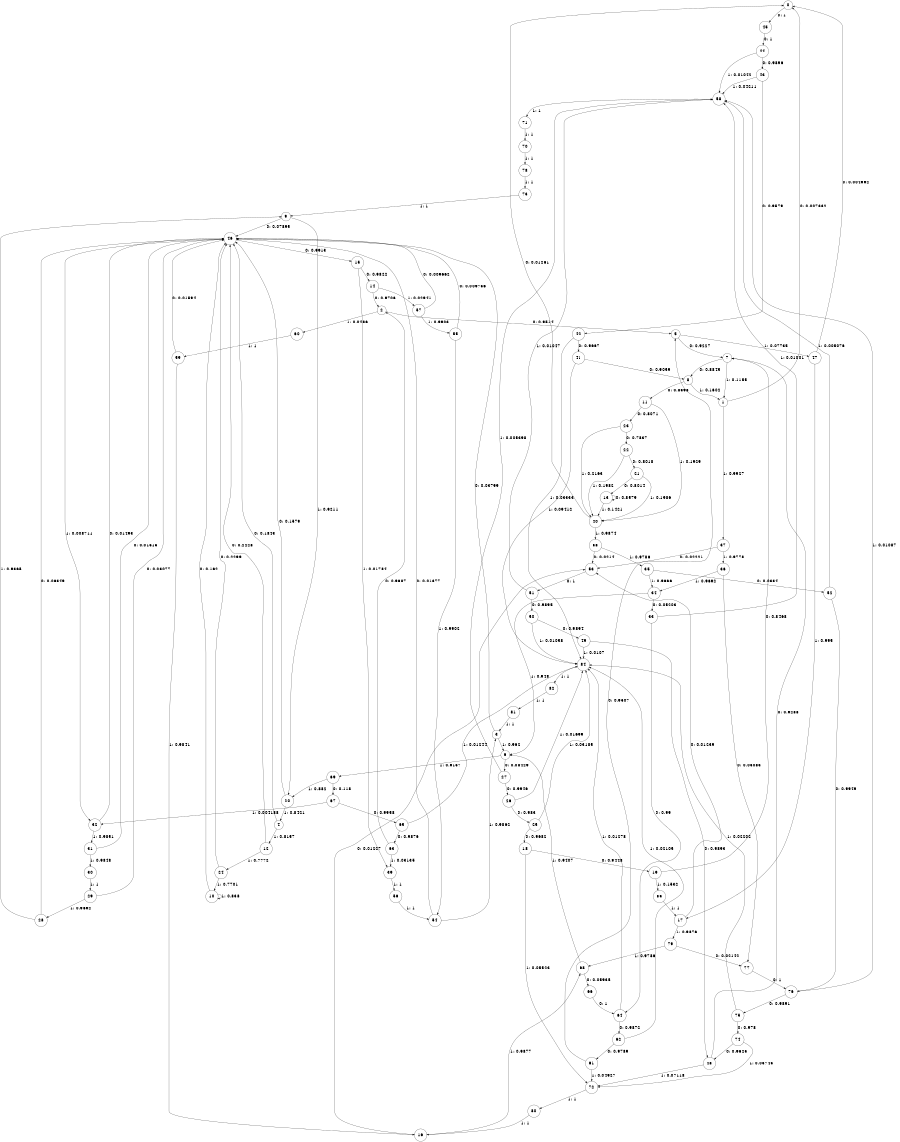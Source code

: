digraph "ch2_both_L13" {
size = "6,8.5";
ratio = "fill";
node [shape = circle];
node [fontsize = 24];
edge [fontsize = 24];
0 -> 45 [label = "0: 1        "];
1 -> 0 [label = "0: 0.007332  "];
1 -> 37 [label = "1: 0.9927   "];
2 -> 5 [label = "0: 0.9514   "];
2 -> 60 [label = "1: 0.0486   "];
3 -> 46 [label = "0: 0.03799  "];
3 -> 6 [label = "1: 0.962    "];
4 -> 46 [label = "0: 0.1843   "];
4 -> 12 [label = "1: 0.8157   "];
5 -> 7 [label = "0: 0.9227   "];
5 -> 47 [label = "1: 0.07735  "];
6 -> 27 [label = "0: 0.08429  "];
6 -> 69 [label = "1: 0.9157   "];
7 -> 8 [label = "0: 0.8845   "];
7 -> 1 [label = "1: 0.1155   "];
8 -> 11 [label = "0: 0.8398   "];
8 -> 1 [label = "1: 0.1602   "];
9 -> 46 [label = "0: 0.07895  "];
9 -> 20 [label = "1: 0.9211   "];
10 -> 46 [label = "0: 0.162    "];
10 -> 10 [label = "1: 0.838    "];
11 -> 23 [label = "0: 0.8071   "];
11 -> 40 [label = "1: 0.1929   "];
12 -> 46 [label = "0: 0.2228   "];
12 -> 24 [label = "1: 0.7772   "];
13 -> 13 [label = "0: 0.8579   "];
13 -> 40 [label = "1: 0.1421   "];
14 -> 2 [label = "0: 0.9706   "];
14 -> 57 [label = "1: 0.02941  "];
15 -> 14 [label = "0: 0.9822   "];
15 -> 39 [label = "1: 0.01784  "];
16 -> 53 [label = "0: 0.01227  "];
16 -> 68 [label = "1: 0.9877   "];
17 -> 53 [label = "0: 0.01239  "];
17 -> 79 [label = "1: 0.9876   "];
18 -> 19 [label = "0: 0.9448   "];
18 -> 72 [label = "1: 0.05523  "];
19 -> 7 [label = "0: 0.8468   "];
19 -> 83 [label = "1: 0.1532   "];
20 -> 46 [label = "0: 0.1579   "];
20 -> 4 [label = "1: 0.8421   "];
21 -> 13 [label = "0: 0.8014   "];
21 -> 40 [label = "1: 0.1986   "];
22 -> 21 [label = "0: 0.8018   "];
22 -> 40 [label = "1: 0.1982   "];
23 -> 22 [label = "0: 0.7837   "];
23 -> 40 [label = "1: 0.2163   "];
24 -> 46 [label = "0: 0.2299   "];
24 -> 10 [label = "1: 0.7701   "];
25 -> 18 [label = "0: 0.9682   "];
25 -> 84 [label = "1: 0.03185  "];
26 -> 25 [label = "0: 0.983    "];
26 -> 84 [label = "1: 0.01699  "];
27 -> 26 [label = "0: 0.9946   "];
27 -> 58 [label = "1: 0.005398  "];
28 -> 46 [label = "0: 0.06349  "];
28 -> 9 [label = "1: 0.9365   "];
29 -> 46 [label = "0: 0.03077  "];
29 -> 28 [label = "1: 0.9692   "];
30 -> 29 [label = "1: 1        "];
31 -> 46 [label = "0: 0.01515  "];
31 -> 30 [label = "1: 0.9848   "];
32 -> 46 [label = "0: 0.01493  "];
32 -> 31 [label = "1: 0.9851   "];
33 -> 64 [label = "0: 0.99     "];
33 -> 58 [label = "1: 0.01001  "];
34 -> 33 [label = "0: 0.05203  "];
34 -> 6 [label = "1: 0.948    "];
35 -> 52 [label = "0: 0.0334   "];
35 -> 34 [label = "1: 0.9666   "];
36 -> 77 [label = "0: 0.03083  "];
36 -> 34 [label = "1: 0.9692   "];
37 -> 53 [label = "0: 0.02221  "];
37 -> 36 [label = "1: 0.9778   "];
38 -> 53 [label = "0: 0.0214   "];
38 -> 35 [label = "1: 0.9786   "];
39 -> 56 [label = "1: 1        "];
40 -> 0 [label = "0: 0.01261  "];
40 -> 38 [label = "1: 0.9874   "];
41 -> 8 [label = "0: 0.9059   "];
41 -> 84 [label = "1: 0.09412  "];
42 -> 41 [label = "0: 0.9667   "];
42 -> 84 [label = "1: 0.03333  "];
43 -> 42 [label = "0: 0.9579   "];
43 -> 58 [label = "1: 0.04211  "];
44 -> 43 [label = "0: 0.9896   "];
44 -> 58 [label = "1: 0.01042  "];
45 -> 44 [label = "0: 1        "];
46 -> 15 [label = "0: 0.9913   "];
46 -> 32 [label = "1: 0.008711  "];
47 -> 0 [label = "0: 0.004992  "];
47 -> 17 [label = "1: 0.995    "];
48 -> 7 [label = "0: 0.9288   "];
48 -> 72 [label = "1: 0.07118  "];
49 -> 48 [label = "0: 0.9893   "];
49 -> 84 [label = "1: 0.0107   "];
50 -> 49 [label = "0: 0.9894   "];
50 -> 84 [label = "1: 0.01058  "];
51 -> 50 [label = "0: 0.9895   "];
51 -> 58 [label = "1: 0.01047  "];
52 -> 76 [label = "0: 0.9949   "];
52 -> 58 [label = "1: 0.005076  "];
53 -> 51 [label = "0: 1        "];
54 -> 46 [label = "0: 0.01377  "];
54 -> 3 [label = "1: 0.9862   "];
55 -> 46 [label = "0: 0.009756  "];
55 -> 54 [label = "1: 0.9902   "];
56 -> 54 [label = "1: 1        "];
57 -> 46 [label = "0: 0.009662  "];
57 -> 55 [label = "1: 0.9903   "];
58 -> 71 [label = "1: 1        "];
59 -> 46 [label = "0: 0.01594  "];
59 -> 16 [label = "1: 0.9841   "];
60 -> 59 [label = "1: 1        "];
61 -> 5 [label = "0: 0.9507   "];
61 -> 72 [label = "1: 0.04927  "];
62 -> 61 [label = "0: 0.9789   "];
62 -> 84 [label = "1: 0.02105  "];
63 -> 2 [label = "0: 0.9687   "];
63 -> 39 [label = "1: 0.03135  "];
64 -> 62 [label = "0: 0.9872   "];
64 -> 84 [label = "1: 0.01278  "];
65 -> 63 [label = "0: 0.9876   "];
65 -> 84 [label = "1: 0.01244  "];
66 -> 64 [label = "0: 1        "];
67 -> 65 [label = "0: 0.9958   "];
67 -> 32 [label = "1: 0.004188  "];
68 -> 66 [label = "0: 0.05935  "];
68 -> 6 [label = "1: 0.9407   "];
69 -> 67 [label = "0: 0.118    "];
69 -> 20 [label = "1: 0.882    "];
70 -> 78 [label = "1: 1        "];
71 -> 70 [label = "1: 1        "];
72 -> 80 [label = "1: 1        "];
73 -> 9 [label = "1: 1        "];
74 -> 48 [label = "0: 0.9625   "];
74 -> 72 [label = "1: 0.03745  "];
75 -> 74 [label = "0: 0.978    "];
75 -> 84 [label = "1: 0.02202  "];
76 -> 75 [label = "0: 0.9891   "];
76 -> 58 [label = "1: 0.01087  "];
77 -> 76 [label = "0: 1        "];
78 -> 73 [label = "1: 1        "];
79 -> 77 [label = "0: 0.02142  "];
79 -> 68 [label = "1: 0.9786   "];
80 -> 16 [label = "1: 1        "];
81 -> 3 [label = "1: 1        "];
82 -> 81 [label = "1: 1        "];
83 -> 17 [label = "1: 1        "];
84 -> 82 [label = "1: 1        "];
}